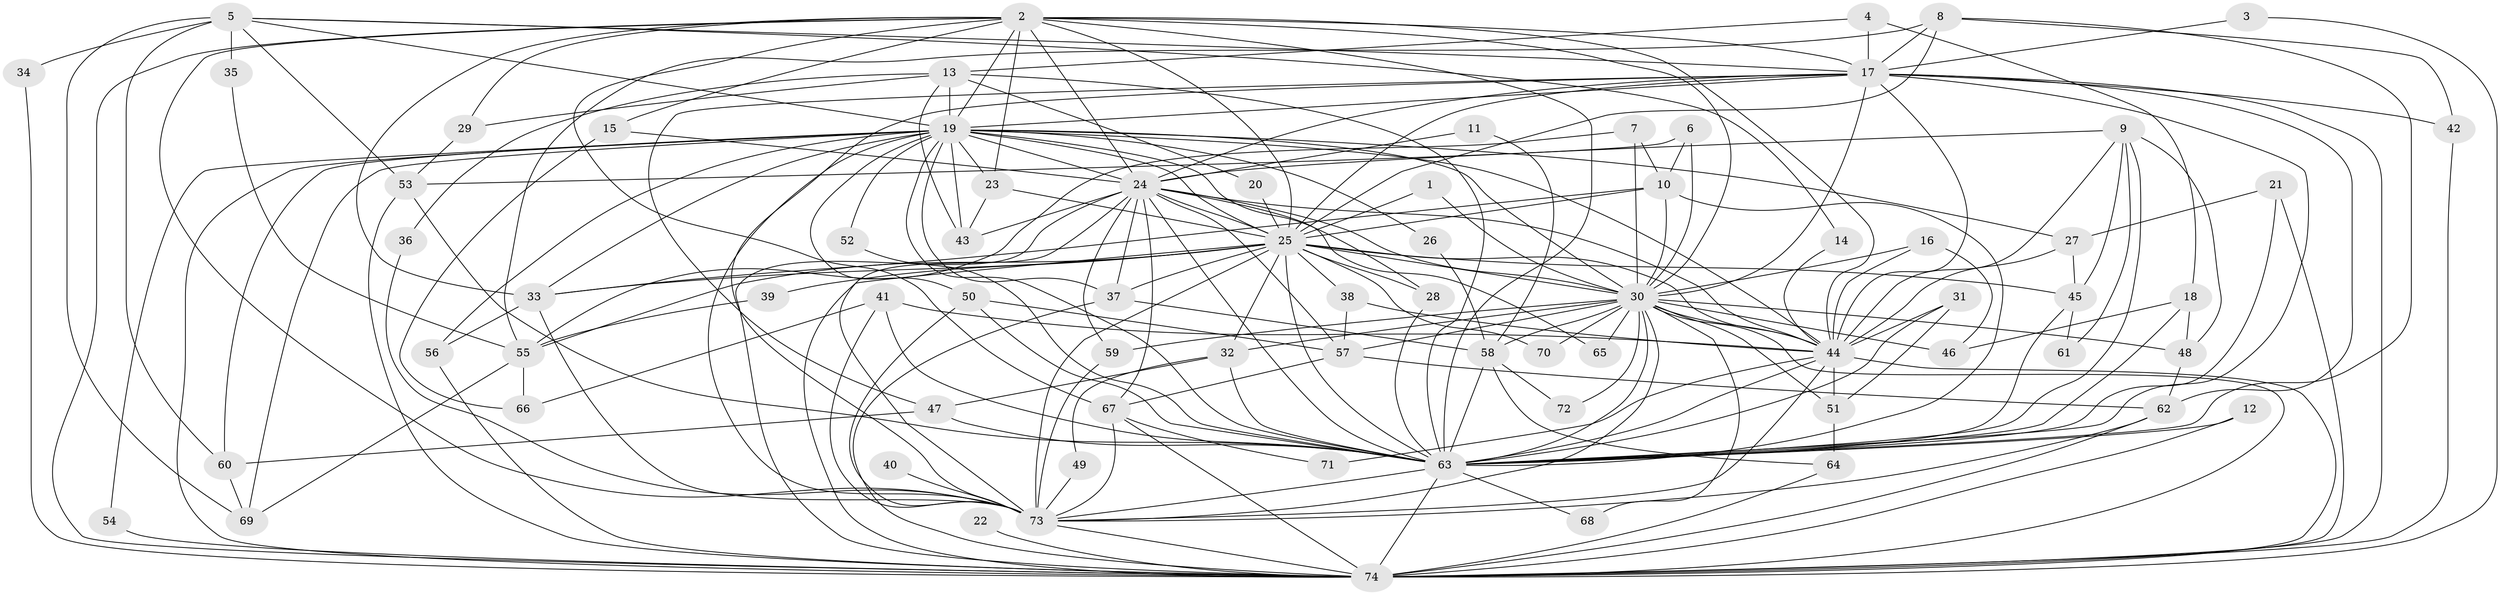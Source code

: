 // original degree distribution, {21: 0.013513513513513514, 37: 0.006756756756756757, 29: 0.013513513513513514, 22: 0.006756756756756757, 14: 0.006756756756756757, 28: 0.013513513513513514, 25: 0.006756756756756757, 3: 0.16891891891891891, 2: 0.581081081081081, 7: 0.006756756756756757, 6: 0.04054054054054054, 8: 0.02027027027027027, 5: 0.04054054054054054, 4: 0.07432432432432433}
// Generated by graph-tools (version 1.1) at 2025/01/03/09/25 03:01:26]
// undirected, 74 vertices, 214 edges
graph export_dot {
graph [start="1"]
  node [color=gray90,style=filled];
  1;
  2;
  3;
  4;
  5;
  6;
  7;
  8;
  9;
  10;
  11;
  12;
  13;
  14;
  15;
  16;
  17;
  18;
  19;
  20;
  21;
  22;
  23;
  24;
  25;
  26;
  27;
  28;
  29;
  30;
  31;
  32;
  33;
  34;
  35;
  36;
  37;
  38;
  39;
  40;
  41;
  42;
  43;
  44;
  45;
  46;
  47;
  48;
  49;
  50;
  51;
  52;
  53;
  54;
  55;
  56;
  57;
  58;
  59;
  60;
  61;
  62;
  63;
  64;
  65;
  66;
  67;
  68;
  69;
  70;
  71;
  72;
  73;
  74;
  1 -- 25 [weight=1.0];
  1 -- 30 [weight=1.0];
  2 -- 15 [weight=1.0];
  2 -- 17 [weight=1.0];
  2 -- 19 [weight=1.0];
  2 -- 23 [weight=1.0];
  2 -- 24 [weight=1.0];
  2 -- 25 [weight=1.0];
  2 -- 29 [weight=1.0];
  2 -- 30 [weight=1.0];
  2 -- 33 [weight=1.0];
  2 -- 44 [weight=1.0];
  2 -- 63 [weight=2.0];
  2 -- 67 [weight=1.0];
  2 -- 73 [weight=1.0];
  2 -- 74 [weight=1.0];
  3 -- 17 [weight=1.0];
  3 -- 74 [weight=1.0];
  4 -- 13 [weight=1.0];
  4 -- 17 [weight=1.0];
  4 -- 18 [weight=1.0];
  5 -- 14 [weight=1.0];
  5 -- 17 [weight=1.0];
  5 -- 19 [weight=1.0];
  5 -- 34 [weight=1.0];
  5 -- 35 [weight=1.0];
  5 -- 53 [weight=1.0];
  5 -- 60 [weight=2.0];
  5 -- 69 [weight=1.0];
  6 -- 10 [weight=1.0];
  6 -- 30 [weight=1.0];
  6 -- 53 [weight=1.0];
  7 -- 10 [weight=1.0];
  7 -- 30 [weight=1.0];
  7 -- 55 [weight=1.0];
  8 -- 17 [weight=1.0];
  8 -- 25 [weight=1.0];
  8 -- 42 [weight=1.0];
  8 -- 55 [weight=1.0];
  8 -- 63 [weight=1.0];
  9 -- 24 [weight=1.0];
  9 -- 44 [weight=1.0];
  9 -- 45 [weight=1.0];
  9 -- 48 [weight=1.0];
  9 -- 61 [weight=1.0];
  9 -- 63 [weight=1.0];
  10 -- 25 [weight=1.0];
  10 -- 30 [weight=1.0];
  10 -- 33 [weight=1.0];
  10 -- 63 [weight=2.0];
  11 -- 24 [weight=1.0];
  11 -- 58 [weight=1.0];
  12 -- 63 [weight=1.0];
  12 -- 74 [weight=1.0];
  13 -- 19 [weight=2.0];
  13 -- 20 [weight=1.0];
  13 -- 29 [weight=1.0];
  13 -- 36 [weight=1.0];
  13 -- 43 [weight=1.0];
  13 -- 63 [weight=1.0];
  14 -- 44 [weight=1.0];
  15 -- 24 [weight=1.0];
  15 -- 66 [weight=1.0];
  16 -- 30 [weight=1.0];
  16 -- 44 [weight=1.0];
  16 -- 46 [weight=1.0];
  17 -- 19 [weight=1.0];
  17 -- 24 [weight=3.0];
  17 -- 25 [weight=1.0];
  17 -- 30 [weight=1.0];
  17 -- 42 [weight=1.0];
  17 -- 44 [weight=1.0];
  17 -- 47 [weight=2.0];
  17 -- 62 [weight=1.0];
  17 -- 63 [weight=1.0];
  17 -- 73 [weight=1.0];
  17 -- 74 [weight=2.0];
  18 -- 46 [weight=1.0];
  18 -- 48 [weight=1.0];
  18 -- 63 [weight=1.0];
  19 -- 23 [weight=1.0];
  19 -- 24 [weight=3.0];
  19 -- 25 [weight=1.0];
  19 -- 26 [weight=1.0];
  19 -- 27 [weight=1.0];
  19 -- 28 [weight=1.0];
  19 -- 30 [weight=1.0];
  19 -- 33 [weight=1.0];
  19 -- 37 [weight=1.0];
  19 -- 43 [weight=1.0];
  19 -- 44 [weight=2.0];
  19 -- 50 [weight=1.0];
  19 -- 52 [weight=1.0];
  19 -- 54 [weight=1.0];
  19 -- 56 [weight=1.0];
  19 -- 60 [weight=1.0];
  19 -- 63 [weight=1.0];
  19 -- 69 [weight=1.0];
  19 -- 73 [weight=1.0];
  19 -- 74 [weight=1.0];
  20 -- 25 [weight=1.0];
  21 -- 27 [weight=1.0];
  21 -- 63 [weight=1.0];
  21 -- 74 [weight=1.0];
  22 -- 74 [weight=1.0];
  23 -- 25 [weight=1.0];
  23 -- 43 [weight=1.0];
  24 -- 25 [weight=3.0];
  24 -- 30 [weight=1.0];
  24 -- 37 [weight=1.0];
  24 -- 43 [weight=1.0];
  24 -- 44 [weight=2.0];
  24 -- 57 [weight=1.0];
  24 -- 59 [weight=1.0];
  24 -- 63 [weight=4.0];
  24 -- 65 [weight=1.0];
  24 -- 67 [weight=1.0];
  24 -- 73 [weight=1.0];
  24 -- 74 [weight=1.0];
  25 -- 28 [weight=1.0];
  25 -- 30 [weight=1.0];
  25 -- 32 [weight=2.0];
  25 -- 33 [weight=1.0];
  25 -- 37 [weight=1.0];
  25 -- 38 [weight=1.0];
  25 -- 39 [weight=1.0];
  25 -- 44 [weight=1.0];
  25 -- 45 [weight=1.0];
  25 -- 55 [weight=2.0];
  25 -- 63 [weight=2.0];
  25 -- 70 [weight=2.0];
  25 -- 73 [weight=1.0];
  25 -- 74 [weight=1.0];
  26 -- 58 [weight=1.0];
  27 -- 44 [weight=1.0];
  27 -- 45 [weight=1.0];
  28 -- 63 [weight=1.0];
  29 -- 53 [weight=1.0];
  30 -- 32 [weight=1.0];
  30 -- 44 [weight=1.0];
  30 -- 46 [weight=1.0];
  30 -- 48 [weight=1.0];
  30 -- 51 [weight=1.0];
  30 -- 57 [weight=1.0];
  30 -- 58 [weight=1.0];
  30 -- 59 [weight=1.0];
  30 -- 63 [weight=3.0];
  30 -- 65 [weight=1.0];
  30 -- 68 [weight=1.0];
  30 -- 70 [weight=1.0];
  30 -- 72 [weight=1.0];
  30 -- 73 [weight=2.0];
  30 -- 74 [weight=1.0];
  31 -- 44 [weight=1.0];
  31 -- 51 [weight=1.0];
  31 -- 63 [weight=1.0];
  32 -- 47 [weight=1.0];
  32 -- 49 [weight=1.0];
  32 -- 63 [weight=1.0];
  33 -- 56 [weight=1.0];
  33 -- 73 [weight=1.0];
  34 -- 74 [weight=1.0];
  35 -- 55 [weight=1.0];
  36 -- 73 [weight=1.0];
  37 -- 58 [weight=1.0];
  37 -- 74 [weight=1.0];
  38 -- 44 [weight=1.0];
  38 -- 57 [weight=1.0];
  39 -- 55 [weight=1.0];
  40 -- 73 [weight=1.0];
  41 -- 44 [weight=1.0];
  41 -- 63 [weight=1.0];
  41 -- 66 [weight=1.0];
  41 -- 73 [weight=1.0];
  42 -- 74 [weight=1.0];
  44 -- 51 [weight=1.0];
  44 -- 63 [weight=1.0];
  44 -- 71 [weight=1.0];
  44 -- 73 [weight=2.0];
  44 -- 74 [weight=2.0];
  45 -- 61 [weight=1.0];
  45 -- 63 [weight=1.0];
  47 -- 60 [weight=1.0];
  47 -- 63 [weight=1.0];
  48 -- 62 [weight=1.0];
  49 -- 73 [weight=1.0];
  50 -- 57 [weight=1.0];
  50 -- 63 [weight=1.0];
  50 -- 73 [weight=1.0];
  51 -- 64 [weight=1.0];
  52 -- 63 [weight=1.0];
  53 -- 63 [weight=1.0];
  53 -- 74 [weight=1.0];
  54 -- 74 [weight=1.0];
  55 -- 66 [weight=1.0];
  55 -- 69 [weight=1.0];
  56 -- 74 [weight=1.0];
  57 -- 62 [weight=1.0];
  57 -- 67 [weight=1.0];
  58 -- 63 [weight=2.0];
  58 -- 64 [weight=1.0];
  58 -- 72 [weight=1.0];
  59 -- 73 [weight=1.0];
  60 -- 69 [weight=1.0];
  62 -- 73 [weight=1.0];
  62 -- 74 [weight=1.0];
  63 -- 68 [weight=1.0];
  63 -- 73 [weight=1.0];
  63 -- 74 [weight=1.0];
  64 -- 74 [weight=1.0];
  67 -- 71 [weight=1.0];
  67 -- 73 [weight=1.0];
  67 -- 74 [weight=1.0];
  73 -- 74 [weight=1.0];
}
